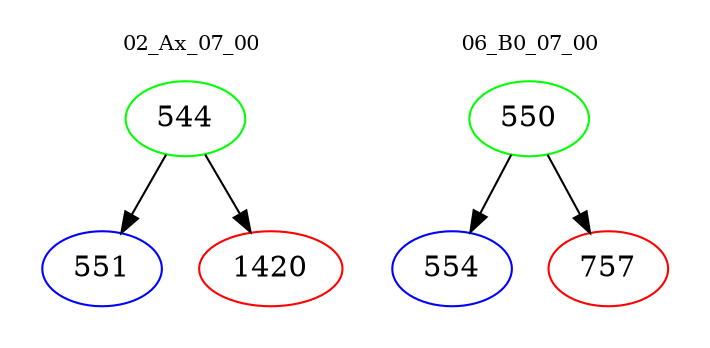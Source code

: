 digraph{
subgraph cluster_0 {
color = white
label = "02_Ax_07_00";
fontsize=10;
T0_544 [label="544", color="green"]
T0_544 -> T0_551 [color="black"]
T0_551 [label="551", color="blue"]
T0_544 -> T0_1420 [color="black"]
T0_1420 [label="1420", color="red"]
}
subgraph cluster_1 {
color = white
label = "06_B0_07_00";
fontsize=10;
T1_550 [label="550", color="green"]
T1_550 -> T1_554 [color="black"]
T1_554 [label="554", color="blue"]
T1_550 -> T1_757 [color="black"]
T1_757 [label="757", color="red"]
}
}
